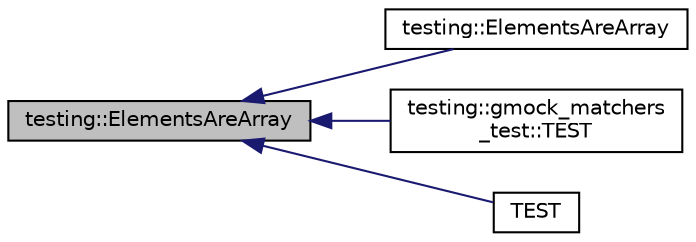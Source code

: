 digraph "testing::ElementsAreArray"
{
  edge [fontname="Helvetica",fontsize="10",labelfontname="Helvetica",labelfontsize="10"];
  node [fontname="Helvetica",fontsize="10",shape=record];
  rankdir="LR";
  Node528 [label="testing::ElementsAreArray",height=0.2,width=0.4,color="black", fillcolor="grey75", style="filled", fontcolor="black"];
  Node528 -> Node529 [dir="back",color="midnightblue",fontsize="10",style="solid",fontname="Helvetica"];
  Node529 [label="testing::ElementsAreArray",height=0.2,width=0.4,color="black", fillcolor="white", style="filled",URL="$d0/d75/namespacetesting.html#abf5c2219b4e6a7542368b5f68eadd007"];
  Node528 -> Node530 [dir="back",color="midnightblue",fontsize="10",style="solid",fontname="Helvetica"];
  Node530 [label="testing::gmock_matchers\l_test::TEST",height=0.2,width=0.4,color="black", fillcolor="white", style="filled",URL="$d5/de1/namespacetesting_1_1gmock__matchers__test.html#a33b65fc6db83270b5c29073dbbf69c4e"];
  Node528 -> Node531 [dir="back",color="midnightblue",fontsize="10",style="solid",fontname="Helvetica"];
  Node531 [label="TEST",height=0.2,width=0.4,color="black", fillcolor="white", style="filled",URL="$d8/dce/gmock__link__test_8h.html#a75e1edbf10c6912cb689a744897c7cfd"];
}
